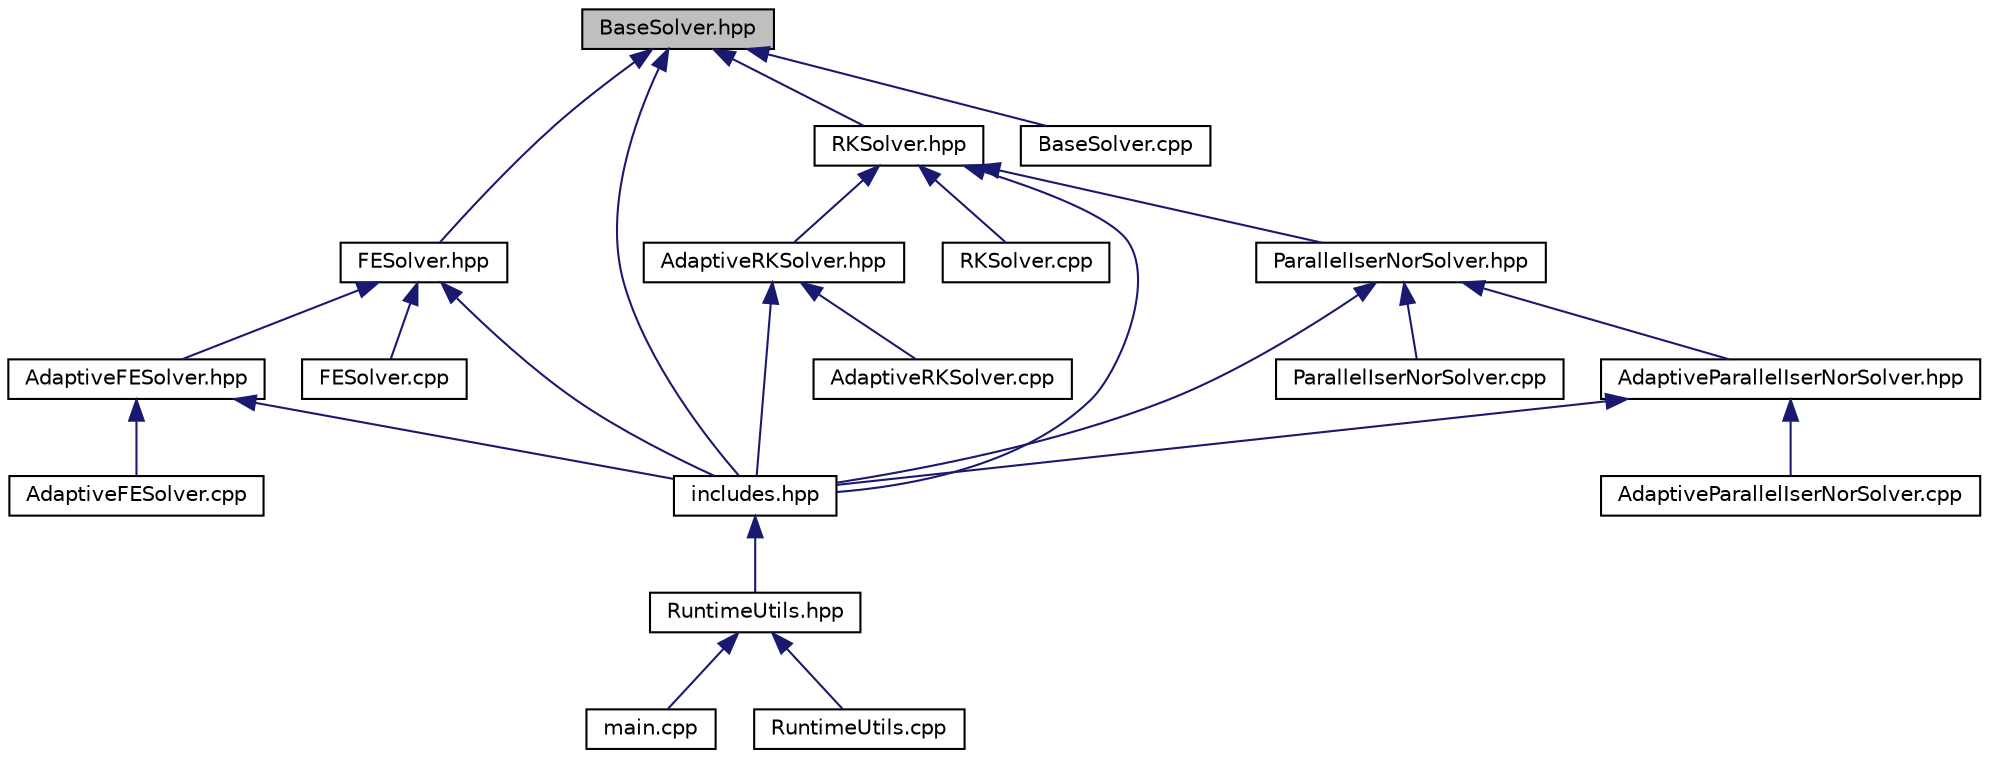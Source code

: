 digraph "BaseSolver.hpp"
{
  edge [fontname="Helvetica",fontsize="10",labelfontname="Helvetica",labelfontsize="10"];
  node [fontname="Helvetica",fontsize="10",shape=record];
  Node11 [label="BaseSolver.hpp",height=0.2,width=0.4,color="black", fillcolor="grey75", style="filled", fontcolor="black"];
  Node11 -> Node12 [dir="back",color="midnightblue",fontsize="10",style="solid"];
  Node12 [label="FESolver.hpp",height=0.2,width=0.4,color="black", fillcolor="white", style="filled",URL="$FESolver_8hpp.html"];
  Node12 -> Node13 [dir="back",color="midnightblue",fontsize="10",style="solid"];
  Node13 [label="AdaptiveFESolver.hpp",height=0.2,width=0.4,color="black", fillcolor="white", style="filled",URL="$AdaptiveFESolver_8hpp.html"];
  Node13 -> Node14 [dir="back",color="midnightblue",fontsize="10",style="solid"];
  Node14 [label="AdaptiveFESolver.cpp",height=0.2,width=0.4,color="black", fillcolor="white", style="filled",URL="$AdaptiveFESolver_8cpp.html"];
  Node13 -> Node15 [dir="back",color="midnightblue",fontsize="10",style="solid"];
  Node15 [label="includes.hpp",height=0.2,width=0.4,color="black", fillcolor="white", style="filled",URL="$includes_8hpp.html"];
  Node15 -> Node16 [dir="back",color="midnightblue",fontsize="10",style="solid"];
  Node16 [label="RuntimeUtils.hpp",height=0.2,width=0.4,color="black", fillcolor="white", style="filled",URL="$RuntimeUtils_8hpp.html"];
  Node16 -> Node17 [dir="back",color="midnightblue",fontsize="10",style="solid"];
  Node17 [label="main.cpp",height=0.2,width=0.4,color="black", fillcolor="white", style="filled",URL="$main_8cpp.html"];
  Node16 -> Node18 [dir="back",color="midnightblue",fontsize="10",style="solid"];
  Node18 [label="RuntimeUtils.cpp",height=0.2,width=0.4,color="black", fillcolor="white", style="filled",URL="$RuntimeUtils_8cpp.html"];
  Node12 -> Node19 [dir="back",color="midnightblue",fontsize="10",style="solid"];
  Node19 [label="FESolver.cpp",height=0.2,width=0.4,color="black", fillcolor="white", style="filled",URL="$FESolver_8cpp.html"];
  Node12 -> Node15 [dir="back",color="midnightblue",fontsize="10",style="solid"];
  Node11 -> Node20 [dir="back",color="midnightblue",fontsize="10",style="solid"];
  Node20 [label="RKSolver.hpp",height=0.2,width=0.4,color="black", fillcolor="white", style="filled",URL="$RKSolver_8hpp.html"];
  Node20 -> Node21 [dir="back",color="midnightblue",fontsize="10",style="solid"];
  Node21 [label="ParallelIserNorSolver.hpp",height=0.2,width=0.4,color="black", fillcolor="white", style="filled",URL="$ParallelIserNorSolver_8hpp.html"];
  Node21 -> Node22 [dir="back",color="midnightblue",fontsize="10",style="solid"];
  Node22 [label="AdaptiveParallelIserNorSolver.hpp",height=0.2,width=0.4,color="black", fillcolor="white", style="filled",URL="$AdaptiveParallelIserNorSolver_8hpp.html"];
  Node22 -> Node23 [dir="back",color="midnightblue",fontsize="10",style="solid"];
  Node23 [label="AdaptiveParallelIserNorSolver.cpp",height=0.2,width=0.4,color="black", fillcolor="white", style="filled",URL="$AdaptiveParallelIserNorSolver_8cpp.html"];
  Node22 -> Node15 [dir="back",color="midnightblue",fontsize="10",style="solid"];
  Node21 -> Node15 [dir="back",color="midnightblue",fontsize="10",style="solid"];
  Node21 -> Node24 [dir="back",color="midnightblue",fontsize="10",style="solid"];
  Node24 [label="ParallelIserNorSolver.cpp",height=0.2,width=0.4,color="black", fillcolor="white", style="filled",URL="$ParallelIserNorSolver_8cpp.html"];
  Node20 -> Node25 [dir="back",color="midnightblue",fontsize="10",style="solid"];
  Node25 [label="AdaptiveRKSolver.hpp",height=0.2,width=0.4,color="black", fillcolor="white", style="filled",URL="$AdaptiveRKSolver_8hpp.html"];
  Node25 -> Node26 [dir="back",color="midnightblue",fontsize="10",style="solid"];
  Node26 [label="AdaptiveRKSolver.cpp",height=0.2,width=0.4,color="black", fillcolor="white", style="filled",URL="$AdaptiveRKSolver_8cpp.html"];
  Node25 -> Node15 [dir="back",color="midnightblue",fontsize="10",style="solid"];
  Node20 -> Node15 [dir="back",color="midnightblue",fontsize="10",style="solid"];
  Node20 -> Node27 [dir="back",color="midnightblue",fontsize="10",style="solid"];
  Node27 [label="RKSolver.cpp",height=0.2,width=0.4,color="black", fillcolor="white", style="filled",URL="$RKSolver_8cpp.html"];
  Node11 -> Node28 [dir="back",color="midnightblue",fontsize="10",style="solid"];
  Node28 [label="BaseSolver.cpp",height=0.2,width=0.4,color="black", fillcolor="white", style="filled",URL="$BaseSolver_8cpp.html"];
  Node11 -> Node15 [dir="back",color="midnightblue",fontsize="10",style="solid"];
}
